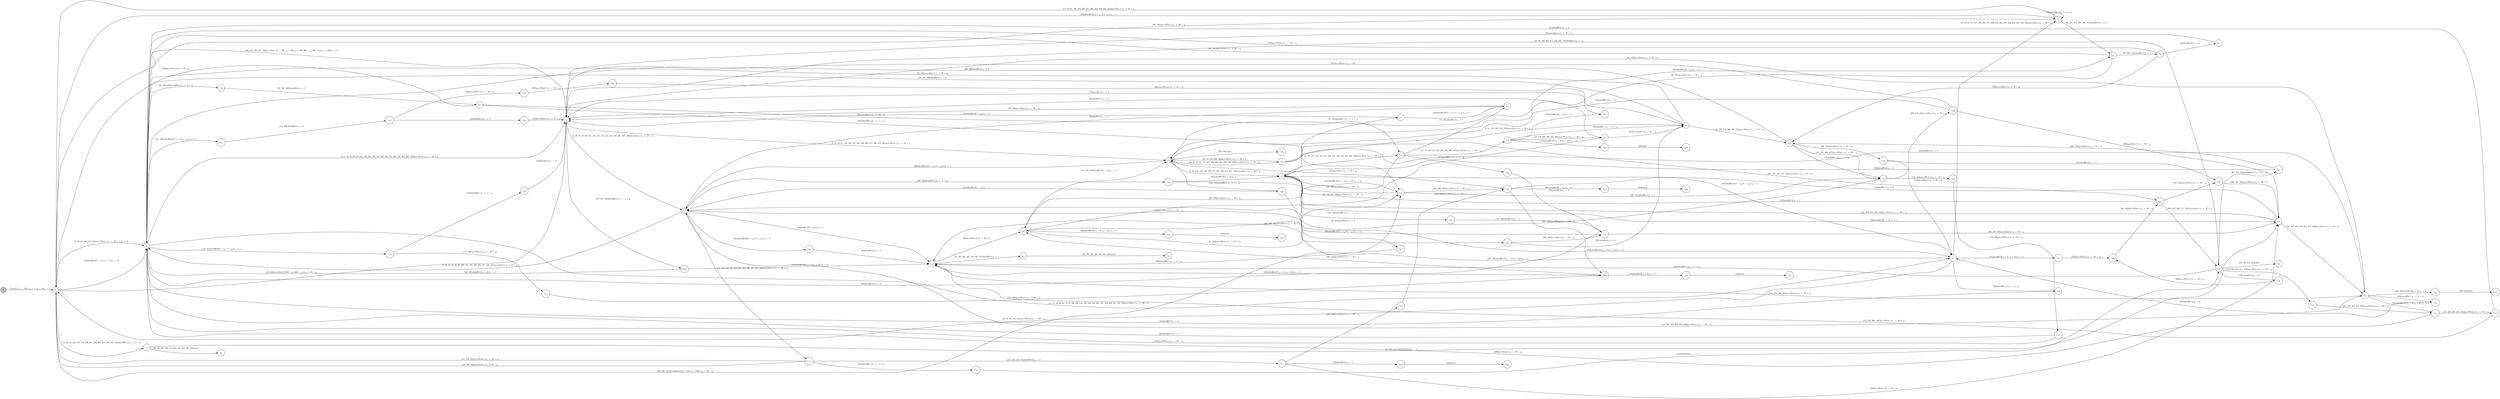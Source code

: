 digraph EFSM{
  graph [rankdir="LR", fontname="Latin Modern Math"];
  node [color="black", fillcolor="white", shape="circle", style="filled", fontname="Latin Modern Math"];
  edge [fontname="Latin Modern Math"];

  s0[fillcolor="gray", label=<s<sub>0</sub>>];
  s1[label=<s<sub>1</sub>>];
  s2[label=<s<sub>2</sub>>];
  s3[label=<s<sub>3</sub>>];
  s4[label=<s<sub>4</sub>>];
  s7[label=<s<sub>7</sub>>];
  s8[label=<s<sub>8</sub>>];
  s9[label=<s<sub>9</sub>>];
  s11[label=<s<sub>11</sub>>];
  s12[label=<s<sub>12</sub>>];
  s14[label=<s<sub>14</sub>>];
  s15[label=<s<sub>15</sub>>];
  s17[label=<s<sub>17</sub>>];
  s18[label=<s<sub>18</sub>>];
  s19[label=<s<sub>19</sub>>];
  s20[label=<s<sub>20</sub>>];
  s21[label=<s<sub>21</sub>>];
  s24[label=<s<sub>24</sub>>];
  s31[label=<s<sub>31</sub>>];
  s32[label=<s<sub>32</sub>>];
  s36[label=<s<sub>36</sub>>];
  s38[label=<s<sub>38</sub>>];
  s42[label=<s<sub>42</sub>>];
  s43[label=<s<sub>43</sub>>];
  s51[label=<s<sub>51</sub>>];
  s52[label=<s<sub>52</sub>>];
  s53[label=<s<sub>53</sub>>];
  s54[label=<s<sub>54</sub>>];
  s55[label=<s<sub>55</sub>>];
  s64[label=<s<sub>64</sub>>];
  s66[label=<s<sub>66</sub>>];
  s73[label=<s<sub>73</sub>>];
  s83[label=<s<sub>83</sub>>];
  s93[label=<s<sub>93</sub>>];
  s94[label=<s<sub>94</sub>>];
  s111[label=<s<sub>111</sub>>];
  s112[label=<s<sub>112</sub>>];
  s114[label=<s<sub>114</sub>>];
  s115[label=<s<sub>115</sub>>];
  s116[label=<s<sub>116</sub>>];
  s129[label=<s<sub>129</sub>>];
  s134[label=<s<sub>134</sub>>];
  s135[label=<s<sub>135</sub>>];
  s162[label=<s<sub>162</sub>>];
  s163[label=<s<sub>163</sub>>];
  s164[label=<s<sub>164</sub>>];
  s165[label=<s<sub>165</sub>>];
  s166[label=<s<sub>166</sub>>];
  s167[label=<s<sub>167</sub>>];
  s172[label=<s<sub>172</sub>>];
  s176[label=<s<sub>176</sub>>];
  s177[label=<s<sub>177</sub>>];
  s178[label=<s<sub>178</sub>>];
  s179[label=<s<sub>179</sub>>];
  s180[label=<s<sub>180</sub>>];
  s182[label=<s<sub>182</sub>>];
  s192[label=<s<sub>192</sub>>];
  s193[label=<s<sub>193</sub>>];
  s200[label=<s<sub>200</sub>>];
  s211[label=<s<sub>211</sub>>];
  s212[label=<s<sub>212</sub>>];
  s213[label=<s<sub>213</sub>>];
  s217[label=<s<sub>217</sub>>];
  s235[label=<s<sub>235</sub>>];
  s236[label=<s<sub>236</sub>>];
  s239[label=<s<sub>239</sub>>];
  s240[label=<s<sub>240</sub>>];
  s262[label=<s<sub>262</sub>>];
  s275[label=<s<sub>275</sub>>];
  s299[label=<s<sub>299</sub>>];
  s314[label=<s<sub>314</sub>>];
  s330[label=<s<sub>330</sub>>];
  s339[label=<s<sub>339</sub>>];
  s340[label=<s<sub>340</sub>>];
  s357[label=<s<sub>357</sub>>];
  s387[label=<s<sub>387</sub>>];
  s388[label=<s<sub>388</sub>>];
  s394[label=<s<sub>394</sub>>];
  s395[label=<s<sub>395</sub>>];
  s428[label=<s<sub>428</sub>>];
  s457[label=<s<sub>457</sub>>];
  s458[label=<s<sub>458</sub>>];
  s467[label=<s<sub>467</sub>>];
  s502[label=<s<sub>502</sub>>];
  s503[label=<s<sub>503</sub>>];
  s525[label=<s<sub>525</sub>>];

  s0->s1[label=<<i> [1]start:2/o<sub>1</sub> := 200, o<sub>2</sub> := 3, o<sub>3</sub> := 0&#91;r<sub>2</sub> := 1&#93;</i>>];
  s9->s2[label=<<i> [10, 248]moveEast:1/o<sub>1</sub> := 50 + i<sub>0</sub></i>>];
  s14->s15[label=<<i> [15, 145, 242, 312]alienHit:0/o<sub>1</sub> := 1</i>>];
  s15->s8[label=<<i> [16]alienHit:0/o<sub>1</sub> := 2</i>>];
  s20->s21[label=<<i> [21, 450]moveWest:1/o<sub>1</sub> := -50 + i<sub>0</sub></i>>];
  s21->s8[label=<<i> [22, 365]moveWest:1/o<sub>1</sub> := -50 + i<sub>0</sub></i>>];
  s17->s24[label=<<i> [24, 435]alienHit:0/o<sub>1</sub> := 3</i>>];
  s24->s4[label=<<i> [25]alienHit:0/o<sub>1</sub> := 4</i>>];
  s1->s2[label=<<i> [33]alienHit:0&#91;2 &gt; r<sub>2</sub>&#93;/o<sub>1</sub> := r<sub>2</sub>&#91;r<sub>2</sub> := 2&#93;</i>>];
  s7->s38[label=<<i> [38]alienHit:0&#91;5 &gt; r<sub>2</sub>&#93;/o<sub>1</sub> := 2</i>>];
  s38->s7[label=<<i> [39, 272]moveEast:1/o<sub>1</sub> := 50 + i<sub>0</sub></i>>];
  s42->s43[label=<<i> [43]shieldHit:1/o<sub>1</sub> := -1 + i<sub>0</sub></i>>];
  s43->s4[label=<<i> [44, 382]alienHit:0/o<sub>1</sub> := 3</i>>];
  s1->s3[label=<<i> [49, 224]moveEast:1&#91;!(300 &gt; i<sub>0</sub>&or;300 &gt; i<sub>0</sub>)&#93;/o<sub>1</sub> := 50 + i<sub>0</sub></i>>];
  s4->s51[label=<<i> [51]alienHit:0&#91;5 &gt; r<sub>2</sub>&#93;/o<sub>1</sub> := 4</i>>];
  s55->s17[label=<<i> [56]moveWest:1/o<sub>1</sub> := -50 + i<sub>0</sub></i>>];
  s18->s9[label=<<i> [58]shieldHit:1/o<sub>1</sub> := -1 + i<sub>0</sub></i>>];
  s9->s2[label=<<i> [59, 154, 529]alienHit:0/o<sub>1</sub> := 3</i>>];
  s11->s66[label=<<i> [66]shieldHit:1/o<sub>1</sub> := -1 + i<sub>0</sub></i>>];
  s66->s2[label=<<i> [67]alienHit:0/o<sub>1</sub> := 2</i>>];
  s36->s73[label=<<i> [73, 101]shieldHit:1/o<sub>1</sub> := -1 + i<sub>0</sub></i>>];
  s73->s3[label=<<i> [74]alienHit:0&#91;5 &gt; r<sub>2</sub>&#93;/o<sub>1</sub> := 3</i>>];
  s36->s83[label=<<i> [83]alienHit:0/o<sub>1</sub> := 1</i>>];
  s83->s3[label=<<i> [84, 279]moveEast:1/o<sub>1</sub> := 50 + i<sub>0</sub></i>>];
  s11->s1[label=<<i> [28, 78, 88, 143, 344]moveWest:1/o<sub>1</sub> := -50 + i<sub>0</sub></i>>];
  s93->s94[label=<<i> [94]alienHit:0/o<sub>1</sub> := 4</i>>];
  s94->s3[label=<<i> [95]moveEast:1/o<sub>1</sub> := 50 + i<sub>0</sub></i>>];
  s73->s24[label=<<i> [102]alienHit:0&#91;!(5 &gt; r<sub>2</sub>&or;5 &gt; r<sub>2</sub>)&#93;/o<sub>1</sub> := 1</i>>];
  s24->s3[label=<<i> [103, 436]moveEast:1/o<sub>1</sub> := 50 + i<sub>0</sub></i>>];
  s111->s112[label=<<i> [112]shieldHit:1/o<sub>1</sub> := -1 + i<sub>0</sub></i>>];
  s112->s31[label=<<i> [113]alienHit:0/o<sub>1</sub> := 2</i>>];
  s129->s2[label=<<i> [130, 321]alienHit:0&#91;r<sub>2</sub> &gt; 3&#93;/o<sub>1</sub> := 1</i>>];
  s8->s134[label=<<i> [134, 202]shieldHit:1/o<sub>1</sub> := -1 + i<sub>0</sub></i>>];
  s134->s135[label=<<i> [135, 203]alienHit:0/o<sub>1</sub> := 2</i>>];
  s135->s4[label=<<i> [136]moveWest:1/o<sub>1</sub> := -50 + i<sub>0</sub></i>>];
  s111->s1[label=<<i> [127, 138, 291]moveWest:1/o<sub>1</sub> := -50 + i<sub>0</sub></i>>];
  s8->s9[label=<<i> [9, 41, 153, 189, 379, 473]moveEast:1/o<sub>1</sub> := 50 + i<sub>0</sub></i>>];
  s36->s7[label=<<i> [37, 71, 158, 508, 523]moveWest:1/o<sub>1</sub> := -50 + i<sub>0</sub></i>>];
  s8->s15[label=<<i> [160]alienHit:0&#91;r<sub>2</sub> &gt; 2&#93;/o<sub>1</sub> := 4</i>>];
  s83->s162[label=<<i> [162, 220]alienHit:0&#91;r<sub>2</sub> &gt; 3&#93;/o<sub>1</sub> := 5</i>>];
  s162->s163[label=<<i> [163, 221]win:0</i>>];
  s11->s164[label=<<i> [164]alienHit:0&#91;r<sub>2</sub> &gt; 2, r<sub>2</sub> &gt; 2&#93;/o<sub>1</sub> := 1</i>>];
  s164->s165[label=<<i> [165]moveWest:1/o<sub>1</sub> := -50 + i<sub>0</sub></i>>];
  s165->s166[label=<<i> [166, 430]moveWest:1/o<sub>1</sub> := -50 + i<sub>0</sub></i>>];
  s166->s167[label=<<i> [167, 431]moveWest:1/o<sub>1</sub> := -50 + i<sub>0</sub></i>>];
  s18->s172[label=<<i> [172]alienHit:0&#91;r<sub>2</sub> &gt; 2&#93;/o<sub>1</sub> := 2</i>>];
  s172->s3[label=<<i> [173]alienHit:0/o<sub>1</sub> := 3</i>>];
  s2->s176[label=<<i> [176, 181]alienHit:0&#91;5 &gt; r<sub>2</sub>, 5 &gt; r<sub>2</sub>&#93;/o<sub>1</sub> := r<sub>2</sub></i>>];
  s176->s177[label=<<i> [177, 447]moveWest:1/o<sub>1</sub> := -50 + i<sub>0</sub></i>>];
  s177->s178[label=<<i> [178, 448]moveWest:1/o<sub>1</sub> := -50 + i<sub>0</sub></i>>];
  s178->s179[label=<<i> [179]alienHit:0&#91;r<sub>2</sub> &gt; 2&#93;/o<sub>1</sub> := 5</i>>];
  s179->s180[label=<<i> [180]win:0</i>>];
  s176->s182[label=<<i> [182]shieldHit:1/o<sub>1</sub> := -1 + i<sub>0</sub></i>>];
  s182->s3[label=<<i> [183]alienHit:0/o<sub>1</sub> := 3</i>>];
  s43->s192[label=<<i> [192, 399]moveWest:1/o<sub>1</sub> := -50 + i<sub>0</sub></i>>];
  s192->s193[label=<<i> [193, 400]moveWest:1/o<sub>1</sub> := -50 + i<sub>0</sub></i>>];
  s193->s2[label=<<i> [194]moveWest:1/o<sub>1</sub> := -50 + i<sub>0</sub></i>>];
  s129->s51[label=<<i> [197]alienHit:0&#91;!(r<sub>2</sub> &gt; 3&or;r<sub>2</sub> &gt; 3)&#93;/o<sub>1</sub> := 4</i>>];
  s4->s200[label=<<i> [200, 342]shieldHit:1/o<sub>1</sub> := -1 + i<sub>0</sub></i>>];
  s200->s8[label=<<i> [201]alienHit:0&#91;r<sub>2</sub> &gt; 2&#93;/o<sub>1</sub> := 1</i>>];
  s111->s1[label=<<i> [121, 208, 308]moveEast:1/o<sub>1</sub> := 50 + i<sub>0</sub></i>>];
  s2->s211[label=<<i> [211, 392]alienHit:0&#91;!(5 &gt; r<sub>2</sub>&or;5 &gt; r<sub>2</sub>)&#93;/o<sub>1</sub> := 1</i>>];
  s211->s212[label=<<i> [212, 393]alienHit:0/o<sub>1</sub> := 2</i>>];
  s212->s213[label=<<i> [213]alienHit:0/o<sub>1</sub> := 3</i>>];
  s213->s3[label=<<i> [214]moveEast:1/o<sub>1</sub> := 50 + i<sub>0</sub></i>>];
  s217->s15[label=<<i> [218]moveEast:1/o<sub>1</sub> := 50 + i<sub>0</sub></i>>];
  s115->s2[label=<<i> [228]moveEast:1/o<sub>1</sub> := 50 + i<sub>0</sub></i>>];
  s11->s51[label=<<i> [230, 493]alienHit:0&#91;!(r<sub>2</sub> &gt; 2&or;r<sub>2</sub> &gt; 2)&#93;/o<sub>1</sub> := 3</i>>];
  s51->s83[label=<<i> [118, 231, 288, 305]moveWest:1/o<sub>1</sub> := -50 + i<sub>0</sub></i>>];
  s217->s235[label=<<i> [235, 385]moveWest:1/o<sub>1</sub> := -50 + i<sub>0</sub></i>>];
  s235->s236[label=<<i> [236, 386]moveWest:1/o<sub>1</sub> := -50 + i<sub>0</sub></i>>];
  s236->s178[label=<<i> [237, 423]moveWest:1/o<sub>1</sub> := -50 + i<sub>0</sub></i>>];
  s178->s20[label=<<i> [238, 449]moveWest:1/o<sub>1</sub> := -50 + i<sub>0</sub></i>>];
  s20->s239[label=<<i> [239]alienHit:0&#91;!(r<sub>2</sub> &gt; 2&or;r<sub>2</sub> &gt; 2)&#93;/o<sub>1</sub> := 5</i>>];
  s239->s240[label=<<i> [240]win:0</i>>];
  s19->s9[label=<<i> [247]moveEast:1/o<sub>1</sub> := 50 + i<sub>0</sub></i>>];
  s38->s2[label=<<i> [252, 461]moveWest:1/o<sub>1</sub> := -50 + i<sub>0</sub></i>>];
  s1->s2[label=<<i> [2, 29, 89, 259, 347, 504]moveWest:1/o<sub>1</sub> := -50 + i<sub>0</sub>&#91;r<sub>2</sub> := 5&#93;</i>>];
  s4->s262[label=<<i> [262]alienHit:0&#91;!(5 &gt; r<sub>2</sub>&or;5 &gt; r<sub>2</sub>)&#93;/o<sub>1</sub> := 3</i>>];
  s262->s51[label=<<i> [263]alienHit:0/o<sub>1</sub> := 4</i>>];
  s7->s4[label=<<i> [266]alienHit:0&#91;!(5 &gt; r<sub>2</sub>&or;5 &gt; r<sub>2</sub>)&#93;/o<sub>1</sub> := 1</i>>];
  s4->s2[label=<<i> [5, 26, 45, 76, 86, 97, 105, 141, 175, 185, 255, 267, 438, 491]moveEast:1/o<sub>1</sub> := 50 + i<sub>0</sub></i>>];
  s12->s12[label=<<i> [270]shieldHit:1/o<sub>1</sub> := -1 + i<sub>0</sub></i>>];
  s12->s38[label=<<i> [92, 251, 271, 327, 460, 517]alienHit:0/o<sub>1</sub> := 2</i>>];
  s17->s275[label=<<i> [275]shieldHit:1/o<sub>1</sub> := -1 + i<sub>0</sub></i>>];
  s275->s135[label=<<i> [276]alienHit:0/o<sub>1</sub> := 3</i>>];
  s135->s15[label=<<i> [204, 277, 497]moveEast:1/o<sub>1</sub> := 50 + i<sub>0</sub></i>>];
  s36->s166[label=<<i> [282, 351, 465, 510, 533]moveEast:1/o<sub>1</sub> := 50 + i<sub>0</sub></i>>];
  s115->s116[label=<<i> [116, 286, 303, 416, 481]moveWest:1/o<sub>1</sub> := -50 + i<sub>0</sub></i>>];
  s12->s2[label=<<i> [294, 391]moveWest:1/o<sub>1</sub> := -50 + i<sub>0</sub></i>>];
  s2->s54[label=<<i> [54, 295, 322]shieldHit:1/o<sub>1</sub> := -1 + i<sub>0</sub></i>>];
  s54->s55[label=<<i> [55, 296, 323]alienHit:0/o<sub>1</sub> := 2</i>>];
  s55->s21[label=<<i> [297]shieldHit:1/o<sub>1</sub> := -1 + i<sub>0</sub></i>>];
  s21->s43[label=<<i> [298, 451]alienHit:0/o<sub>1</sub> := 3</i>>];
  s299->s15[label=<<i> [300]moveEast:1/o<sub>1</sub> := 50 + i<sub>0</sub></i>>];
  s15->s83[label=<<i> [161, 205, 219, 278, 301, 313, 498]moveEast:1/o<sub>1</sub> := 50 + i<sub>0</sub></i>>];
  s83->s115[label=<<i> [302]alienHit:0&#91;!(r<sub>2</sub> &gt; 3&or;r<sub>2</sub> &gt; 3)&#93;/o<sub>1</sub> := 4</i>>];
  s116->s51[label=<<i> [117, 287, 304, 482]moveWest:1/o<sub>1</sub> := -50 + i<sub>0</sub></i>>];
  s83->s314[label=<<i> [314]shieldHit:1/o<sub>1</sub> := -1 + i<sub>0</sub></i>>];
  s314->s11[label=<<i> [315]alienHit:0/o<sub>1</sub> := 2</i>>];
  s3->s129[label=<<i> [129, 196, 320]shieldHit:1/o<sub>1</sub> := -1 + i<sub>0</sub></i>>];
  s55->s1[label=<<i> [324]moveEast:1/o<sub>1</sub> := 50 + i<sub>0</sub></i>>];
  s1->s14[label=<<i> [14, 63, 79, 122, 139, 144, 209, 241, 292, 309, 311, 318, 325, 345]shieldHit:1/o<sub>1</sub> := -1 + i<sub>0</sub></i>>];
  s14->s64[label=<<i> [64, 80, 123, 140, 210, 293, 310, 319, 326, 346]lose:0</i>>];
  s38->s93[label=<<i> [93, 328, 518]alienHit:0/o<sub>1</sub> := 3</i>>];
  s93->s42[label=<<i> [329]moveEast:1/o<sub>1</sub> := 50 + i<sub>0</sub></i>>];
  s42->s330[label=<<i> [330, 514]moveEast:1/o<sub>1</sub> := 50 + i<sub>0</sub></i>>];
  s330->s167[label=<<i> [331]alienHit:0/o<sub>1</sub> := 4</i>>];
  s15->s8[label=<<i> [146, 169, 243, 333, 433]moveWest:1/o<sub>1</sub> := -50 + i<sub>0</sub></i>>];
  s18->s19[label=<<i> [19, 149, 246, 336, 355, 488]moveWest:1/o<sub>1</sub> := -50 + i<sub>0</sub></i>>];
  s19->s20[label=<<i> [20, 150, 337, 356]moveWest:1/o<sub>1</sub> := -50 + i<sub>0</sub></i>>];
  s20->s7[label=<<i> [151, 338, 539]alienHit:0&#91;r<sub>2</sub> &gt; 2&#93;/o<sub>1</sub> := 2</i>>];
  s7->s339[label=<<i> [339, 540]win:0</i>>];
  s7->s340[label=<<i> [340, 524]shieldHit:1/o<sub>1</sub> := -1 + i<sub>0</sub></i>>];
  s340->s4[label=<<i> [341]alienHit:0&#91;5 &gt; r<sub>2</sub>&#93;/o<sub>1</sub> := 2</i>>];
  s200->s11[label=<<i> [343]alienHit:0&#91;!(r<sub>2</sub> &gt; 2&or;r<sub>2</sub> &gt; 2)&#93;/o<sub>1</sub> := 3</i>>];
  s166->s8[label=<<i> [352]alienHit:0/o<sub>1</sub> := 1</i>>];
  s17->s18[label=<<i> [18, 57, 148, 171, 245, 335, 354, 456, 487]moveWest:1/o<sub>1</sub> := -50 + i<sub>0</sub></i>>];
  s357->s9[label=<<i> [358]alienHit:0/o<sub>1</sub> := 2</i>>];
  s9->s42[label=<<i> [42, 190, 359, 380, 397, 474]moveWest:1/o<sub>1</sub> := -50 + i<sub>0</sub></i>>];
  s42->s2[label=<<i> [360, 469]alienHit:0/o<sub>1</sub> := 3</i>>];
  s17->s20[label=<<i> [367, 538]moveEast:1/o<sub>1</sub> := 50 + i<sub>0</sub></i>>];
  s20->s357[label=<<i> [357, 368, 495]moveEast:1/o<sub>1</sub> := 50 + i<sub>0</sub></i>>];
  s357->s135[label=<<i> [369, 496]moveEast:1/o<sub>1</sub> := 50 + i<sub>0</sub></i>>];
  s135->s2[label=<<i> [370]alienHit:0/o<sub>1</sub> := 4</i>>];
  s31->s32[label=<<i> [32, 100, 373, 412]win:0</i>>];
  s8->s21[label=<<i> [375]alienHit:0&#91;!(r<sub>2</sub> &gt; 2&or;r<sub>2</sub> &gt; 2)&#93;/o<sub>1</sub> := 2</i>>];
  s236->s7[label=<<i> [377]moveEast:1/o<sub>1</sub> := 50 + i<sub>0</sub></i>>];
  s7->s8[label=<<i> [8, 40, 133, 152, 159, 188, 273, 374, 378, 454, 472, 485]moveEast:1/o<sub>1</sub> := 50 + i<sub>0</sub></i>>];
  s42->s43[label=<<i> [191, 381, 398, 475]moveWest:1/o<sub>1</sub> := -50 + i<sub>0</sub></i>>];
  s4->s111[label=<<i> [111, 120, 126, 137, 207, 216, 233, 290, 307, 383, 500]moveWest:1/o<sub>1</sub> := -50 + i<sub>0</sub></i>>];
  s111->s217[label=<<i> [217, 234, 384, 501]alienHit:0/o<sub>1</sub> := 4</i>>];
  s236->s387[label=<<i> [387]alienHit:0&#91;5 &gt; r<sub>2</sub>&#93;/o<sub>1</sub> := 5</i>>];
  s387->s388[label=<<i> [388]win:0</i>>];
  s212->s394[label=<<i> [394]moveWest:1/o<sub>1</sub> := -50 + i<sub>0</sub></i>>];
  s394->s395[label=<<i> [395]moveWest:1/o<sub>1</sub> := -50 + i<sub>0</sub></i>>];
  s395->s9[label=<<i> [396]moveWest:1/o<sub>1</sub> := -50 + i<sub>0</sub></i>>];
  s193->s2[label=<<i> [401]alienHit:0/o<sub>1</sub> := 3</i>>];
  s1->s21[label=<<i> [364, 405, 421]moveEast:1&#91;!(i<sub>0</sub> &gt; 196&or;i<sub>0</sub> &gt; 196)&#93;/o<sub>1</sub> := 50 + i<sub>0</sub></i>>];
  s236->s11[label=<<i> [407]alienHit:0&#91;!(5 &gt; r<sub>2</sub>&or;5 &gt; r<sub>2</sub>)&#93;/o<sub>1</sub> := 4</i>>];
  s11->s12[label=<<i> [12, 47, 61, 91, 107, 222, 250, 257, 269, 316, 362, 390, 403, 408, 419, 440, 516]moveEast:1/o<sub>1</sub> := 50 + i<sub>0</sub></i>>];
  s3->s31[label=<<i> [31, 99, 225, 372, 411, 413, 443, 478]alienHit:0/o<sub>1</sub> := r<sub>2</sub></i>>];
  s116->s2[label=<<i> [417]alienHit:0/o<sub>1</sub> := 3</i>>];
  s21->s236[label=<<i> [376, 406, 422]moveEast:1/o<sub>1</sub> := 50 + i<sub>0</sub></i>>];
  s178->s51[label=<<i> [424]alienHit:0&#91;!(r<sub>2</sub> &gt; 2&or;r<sub>2</sub> &gt; 2)&#93;/o<sub>1</sub> := 4</i>>];
  s31->s428[label=<<i> [428]alienHit:0/o<sub>1</sub> := 2</i>>];
  s428->s165[label=<<i> [429]moveWest:1/o<sub>1</sub> := -50 + i<sub>0</sub></i>>];
  s167->s15[label=<<i> [168, 332, 432]moveWest:1/o<sub>1</sub> := -50 + i<sub>0</sub></i>>];
  s8->s17[label=<<i> [17, 23, 147, 170, 244, 274, 334, 353, 366, 434, 455, 486, 537]moveWest:1/o<sub>1</sub> := -50 + i<sub>0</sub></i>>];
  s3->s4[label=<<i> [4, 50, 75, 85, 96, 104, 110, 125, 174, 184, 215, 254, 261, 437, 490]moveEast:1/o<sub>1</sub> := 50 + i<sub>0</sub></i>>];
  s2->s11[label=<<i> [11, 27, 46, 60, 65, 77, 87, 90, 106, 142, 229, 249, 256, 268, 361, 389, 402, 418, 439, 492]moveEast:1/o<sub>1</sub> := 50 + i<sub>0</sub></i>>];
  s12->s1[label=<<i> [13, 48, 62, 108, 223, 258, 317, 363, 404, 409, 420, 441]moveEast:1/o<sub>1</sub> := 50 + i<sub>0</sub></i>>];
  s1->s3[label=<<i> [109, 124, 128, 410, 442]moveEast:1&#91;i<sub>0</sub> &gt; 196, i<sub>0</sub> &gt; 196, i<sub>0</sub> &gt; 196, 300 &gt; i<sub>0</sub>, 300 &gt; i<sub>0</sub>&#93;/o<sub>1</sub> := 250&#91;r<sub>2</sub> := 4&#93;</i>>];
  s31->s51[label=<<i> [444]shieldHit:1/o<sub>1</sub> := -1 + i<sub>0</sub></i>>];
  s51->s52[label=<<i> [52, 198, 264, 425, 445, 483, 527]alienHit:0/o<sub>1</sub> := 5</i>>];
  s52->s53[label=<<i> [53, 199, 265, 426, 446, 484, 528]win:0</i>>];
  s43->s299[label=<<i> [299, 452, 476]moveEast:1/o<sub>1</sub> := 50 + i<sub>0</sub></i>>];
  s299->s7[label=<<i> [453]alienHit:0/o<sub>1</sub> := 4</i>>];
  s18->s457[label=<<i> [457]alienHit:0&#91;!(r<sub>2</sub> &gt; 2&or;r<sub>2</sub> &gt; 2)&#93;/o<sub>1</sub> := 5</i>>];
  s457->s458[label=<<i> [458]win:0</i>>];
  s1->s12[label=<<i> [459]alienHit:0&#91;!(2 &gt; r<sub>2</sub>&or;2 &gt; r<sub>2</sub>)&#93;/o<sub>1</sub> := 1</i>>];
  s467->s42[label=<<i> [468, 513]moveEast:1/o<sub>1</sub> := 50 + i<sub>0</sub></i>>];
  s299->s3[label=<<i> [477]moveWest:1/o<sub>1</sub> := 250</i>>];
  s31->s114[label=<<i> [114, 226, 284, 414, 479]moveWest:1/o<sub>1</sub> := -50 + i<sub>0</sub></i>>];
  s114->s115[label=<<i> [115, 227, 285, 415, 480]moveWest:1/o<sub>1</sub> := -50 + i<sub>0</sub></i>>];
  s19->s3[label=<<i> [489]alienHit:0/o<sub>1</sub> := 2</i>>];
  s51->s20[label=<<i> [494]moveEast:1/o<sub>1</sub> := 50 + i<sub>0</sub></i>>];
  s83->s4[label=<<i> [119, 206, 232, 289, 306, 499]moveWest:1/o<sub>1</sub> := -50 + i<sub>0</sub></i>>];
  s217->s502[label=<<i> [502]alienHit:0/o<sub>1</sub> := 5</i>>];
  s502->s503[label=<<i> [503]win:0</i>>];
  s31->s467[label=<<i> [467, 512, 535]moveEast:1/o<sub>1</sub> := 50 + i<sub>0</sub></i>>];
  s330->s11[label=<<i> [515]moveEast:1/o<sub>1</sub> := 50 + i<sub>0</sub></i>>];
  s93->s2[label=<<i> [519]moveWest:1/o<sub>1</sub> := -50 + i<sub>0</sub></i>>];
  s2->s3[label=<<i> [3, 6, 30, 34, 68, 98, 131, 155, 186, 195, 253, 260, 348, 371, 462, 470, 505, 520, 530]moveWest:1/o<sub>1</sub> := -50 + i<sub>0</sub></i>>];
  s340->s525[label=<<i> [525]alienHit:0&#91;!(5 &gt; r<sub>2</sub>&or;5 &gt; r<sub>2</sub>)&#93;/o<sub>1</sub> := 4</i>>];
  s525->s51[label=<<i> [526]shieldHit:1/o<sub>1</sub> := -1 + i<sub>0</sub></i>>];
  s3->s7[label=<<i> [7, 35, 69, 81, 132, 156, 187, 280, 349, 463, 471, 506, 521, 531]moveWest:1/o<sub>1</sub> := -50 + i<sub>0</sub></i>>];
  s7->s36[label=<<i> [36, 70, 72, 82, 157, 281, 350, 464, 507, 509, 522, 532]moveWest:1/o<sub>1</sub> := -50 + i<sub>0</sub></i>>];
  s166->s31[label=<<i> [283, 427, 466, 511, 534]moveEast:1/o<sub>1</sub> := 50 + i<sub>0</sub></i>>];
  s467->s8[label=<<i> [536]alienHit:0/o<sub>1</sub> := 4</i>>];
}